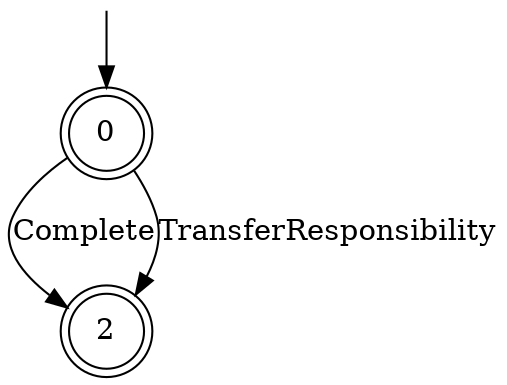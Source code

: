 digraph g {

	s0 [shape="doublecircle" label="0"];
	s2 [shape="doublecircle" label="2"];
	s0 -> s2 [label="Complete"];
	s0 -> s2 [label="TransferResponsibility"];

__start0 [label="" shape="none" width="0" height="0"];
__start0 -> s0;

}

